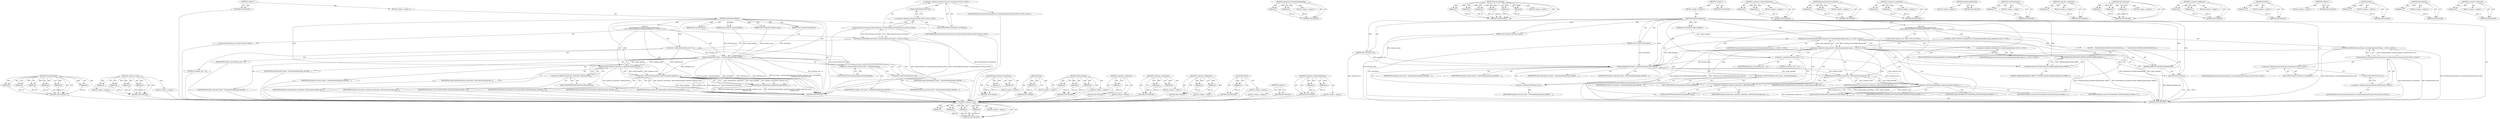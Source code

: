 digraph "&lt;operator&gt;.addressOf" {
vulnerable_90 [label=<(METHOD,DatabaseOpened)>];
vulnerable_91 [label=<(PARAM,p1)>];
vulnerable_92 [label=<(PARAM,p2)>];
vulnerable_93 [label=<(PARAM,p3)>];
vulnerable_94 [label=<(PARAM,p4)>];
vulnerable_95 [label=<(PARAM,p5)>];
vulnerable_96 [label=<(PARAM,p6)>];
vulnerable_97 [label=<(BLOCK,&lt;empty&gt;,&lt;empty&gt;)>];
vulnerable_98 [label=<(METHOD_RETURN,ANY)>];
vulnerable_118 [label=<(METHOD,&lt;operator&gt;.new)>];
vulnerable_119 [label=<(PARAM,p1)>];
vulnerable_120 [label=<(PARAM,p2)>];
vulnerable_121 [label=<(PARAM,p3)>];
vulnerable_122 [label=<(PARAM,p4)>];
vulnerable_123 [label=<(BLOCK,&lt;empty&gt;,&lt;empty&gt;)>];
vulnerable_124 [label=<(METHOD_RETURN,ANY)>];
vulnerable_6 [label=<(METHOD,&lt;global&gt;)<SUB>1</SUB>>];
vulnerable_7 [label=<(BLOCK,&lt;empty&gt;,&lt;empty&gt;)<SUB>1</SUB>>];
vulnerable_8 [label=<(METHOD,OnDatabaseOpened)<SUB>1</SUB>>];
vulnerable_9 [label=<(PARAM,const string16&amp; origin_identifier)<SUB>1</SUB>>];
vulnerable_10 [label=<(PARAM,const string16&amp; database_name)<SUB>2</SUB>>];
vulnerable_11 [label=<(PARAM,const string16&amp; description)<SUB>3</SUB>>];
vulnerable_12 [label=<(PARAM,int64 estimated_size)<SUB>4</SUB>>];
vulnerable_13 [label="<(BLOCK,{
   DCHECK(BrowserThread::CurrentlyOn(BrowserT...,{
   DCHECK(BrowserThread::CurrentlyOn(BrowserT...)<SUB>4</SUB>>"];
vulnerable_14 [label="<(DCHECK,DCHECK(BrowserThread::CurrentlyOn(BrowserThread...)<SUB>5</SUB>>"];
vulnerable_15 [label="<(BrowserThread.CurrentlyOn,BrowserThread::CurrentlyOn(BrowserThread::FILE))<SUB>5</SUB>>"];
vulnerable_16 [label="<(&lt;operator&gt;.fieldAccess,BrowserThread::CurrentlyOn)<SUB>5</SUB>>"];
vulnerable_17 [label="<(IDENTIFIER,BrowserThread,BrowserThread::CurrentlyOn(BrowserThread::FILE))<SUB>5</SUB>>"];
vulnerable_18 [label=<(FIELD_IDENTIFIER,CurrentlyOn,CurrentlyOn)<SUB>5</SUB>>];
vulnerable_19 [label="<(&lt;operator&gt;.fieldAccess,BrowserThread::FILE)<SUB>5</SUB>>"];
vulnerable_20 [label="<(IDENTIFIER,BrowserThread,BrowserThread::CurrentlyOn(BrowserThread::FILE))<SUB>5</SUB>>"];
vulnerable_21 [label=<(FIELD_IDENTIFIER,FILE,FILE)<SUB>5</SUB>>];
vulnerable_22 [label="<(LOCAL,int64 database_size: int64)<SUB>6</SUB>>"];
vulnerable_23 [label=<(&lt;operator&gt;.assignment,database_size = 0)<SUB>6</SUB>>];
vulnerable_24 [label=<(IDENTIFIER,database_size,database_size = 0)<SUB>6</SUB>>];
vulnerable_25 [label=<(LITERAL,0,database_size = 0)<SUB>6</SUB>>];
vulnerable_26 [label=<(DatabaseOpened,db_tracker_-&gt;DatabaseOpened(origin_identifier, ...)<SUB>7</SUB>>];
vulnerable_27 [label=<(&lt;operator&gt;.indirectFieldAccess,db_tracker_-&gt;DatabaseOpened)<SUB>7</SUB>>];
vulnerable_28 [label=<(IDENTIFIER,db_tracker_,db_tracker_-&gt;DatabaseOpened(origin_identifier, ...)<SUB>7</SUB>>];
vulnerable_29 [label=<(FIELD_IDENTIFIER,DatabaseOpened,DatabaseOpened)<SUB>7</SUB>>];
vulnerable_30 [label=<(IDENTIFIER,origin_identifier,db_tracker_-&gt;DatabaseOpened(origin_identifier, ...)<SUB>7</SUB>>];
vulnerable_31 [label=<(IDENTIFIER,database_name,db_tracker_-&gt;DatabaseOpened(origin_identifier, ...)<SUB>7</SUB>>];
vulnerable_32 [label=<(IDENTIFIER,description,db_tracker_-&gt;DatabaseOpened(origin_identifier, ...)<SUB>7</SUB>>];
vulnerable_33 [label=<(IDENTIFIER,estimated_size,db_tracker_-&gt;DatabaseOpened(origin_identifier, ...)<SUB>8</SUB>>];
vulnerable_34 [label=<(&lt;operator&gt;.addressOf,&amp;database_size)<SUB>8</SUB>>];
vulnerable_35 [label=<(IDENTIFIER,database_size,db_tracker_-&gt;DatabaseOpened(origin_identifier, ...)<SUB>8</SUB>>];
vulnerable_36 [label=<(AddConnection,database_connections_.AddConnection(origin_iden...)<SUB>9</SUB>>];
vulnerable_37 [label=<(&lt;operator&gt;.fieldAccess,database_connections_.AddConnection)<SUB>9</SUB>>];
vulnerable_38 [label=<(IDENTIFIER,database_connections_,database_connections_.AddConnection(origin_iden...)<SUB>9</SUB>>];
vulnerable_39 [label=<(FIELD_IDENTIFIER,AddConnection,AddConnection)<SUB>9</SUB>>];
vulnerable_40 [label=<(IDENTIFIER,origin_identifier,database_connections_.AddConnection(origin_iden...)<SUB>9</SUB>>];
vulnerable_41 [label=<(IDENTIFIER,database_name,database_connections_.AddConnection(origin_iden...)<SUB>9</SUB>>];
vulnerable_42 [label=<(Send,Send(new DatabaseMsg_UpdateSize(origin_identifi...)<SUB>10</SUB>>];
vulnerable_43 [label=<(&lt;operator&gt;.new,new DatabaseMsg_UpdateSize(origin_identifier, d...)<SUB>10</SUB>>];
vulnerable_44 [label=<(IDENTIFIER,DatabaseMsg_UpdateSize,new DatabaseMsg_UpdateSize(origin_identifier, d...)<SUB>10</SUB>>];
vulnerable_45 [label=<(IDENTIFIER,origin_identifier,new DatabaseMsg_UpdateSize(origin_identifier, d...)<SUB>10</SUB>>];
vulnerable_46 [label=<(IDENTIFIER,database_name,new DatabaseMsg_UpdateSize(origin_identifier, d...)<SUB>10</SUB>>];
vulnerable_47 [label=<(IDENTIFIER,database_size,new DatabaseMsg_UpdateSize(origin_identifier, d...)<SUB>11</SUB>>];
vulnerable_48 [label=<(METHOD_RETURN,void)<SUB>1</SUB>>];
vulnerable_50 [label=<(METHOD_RETURN,ANY)<SUB>1</SUB>>];
vulnerable_75 [label=<(METHOD,BrowserThread.CurrentlyOn)>];
vulnerable_76 [label=<(PARAM,p1)>];
vulnerable_77 [label=<(PARAM,p2)>];
vulnerable_78 [label=<(BLOCK,&lt;empty&gt;,&lt;empty&gt;)>];
vulnerable_79 [label=<(METHOD_RETURN,ANY)>];
vulnerable_114 [label=<(METHOD,Send)>];
vulnerable_115 [label=<(PARAM,p1)>];
vulnerable_116 [label=<(BLOCK,&lt;empty&gt;,&lt;empty&gt;)>];
vulnerable_117 [label=<(METHOD_RETURN,ANY)>];
vulnerable_108 [label=<(METHOD,AddConnection)>];
vulnerable_109 [label=<(PARAM,p1)>];
vulnerable_110 [label=<(PARAM,p2)>];
vulnerable_111 [label=<(PARAM,p3)>];
vulnerable_112 [label=<(BLOCK,&lt;empty&gt;,&lt;empty&gt;)>];
vulnerable_113 [label=<(METHOD_RETURN,ANY)>];
vulnerable_104 [label=<(METHOD,&lt;operator&gt;.addressOf)>];
vulnerable_105 [label=<(PARAM,p1)>];
vulnerable_106 [label=<(BLOCK,&lt;empty&gt;,&lt;empty&gt;)>];
vulnerable_107 [label=<(METHOD_RETURN,ANY)>];
vulnerable_85 [label=<(METHOD,&lt;operator&gt;.assignment)>];
vulnerable_86 [label=<(PARAM,p1)>];
vulnerable_87 [label=<(PARAM,p2)>];
vulnerable_88 [label=<(BLOCK,&lt;empty&gt;,&lt;empty&gt;)>];
vulnerable_89 [label=<(METHOD_RETURN,ANY)>];
vulnerable_80 [label=<(METHOD,&lt;operator&gt;.fieldAccess)>];
vulnerable_81 [label=<(PARAM,p1)>];
vulnerable_82 [label=<(PARAM,p2)>];
vulnerable_83 [label=<(BLOCK,&lt;empty&gt;,&lt;empty&gt;)>];
vulnerable_84 [label=<(METHOD_RETURN,ANY)>];
vulnerable_71 [label=<(METHOD,DCHECK)>];
vulnerable_72 [label=<(PARAM,p1)>];
vulnerable_73 [label=<(BLOCK,&lt;empty&gt;,&lt;empty&gt;)>];
vulnerable_74 [label=<(METHOD_RETURN,ANY)>];
vulnerable_65 [label=<(METHOD,&lt;global&gt;)<SUB>1</SUB>>];
vulnerable_66 [label=<(BLOCK,&lt;empty&gt;,&lt;empty&gt;)>];
vulnerable_67 [label=<(METHOD_RETURN,ANY)>];
vulnerable_99 [label=<(METHOD,&lt;operator&gt;.indirectFieldAccess)>];
vulnerable_100 [label=<(PARAM,p1)>];
vulnerable_101 [label=<(PARAM,p2)>];
vulnerable_102 [label=<(BLOCK,&lt;empty&gt;,&lt;empty&gt;)>];
vulnerable_103 [label=<(METHOD_RETURN,ANY)>];
fixed_153 [label=<(METHOD,&lt;operator&gt;.new)>];
fixed_154 [label=<(PARAM,p1)>];
fixed_155 [label=<(PARAM,p2)>];
fixed_156 [label=<(PARAM,p3)>];
fixed_157 [label=<(PARAM,p4)>];
fixed_158 [label=<(BLOCK,&lt;empty&gt;,&lt;empty&gt;)>];
fixed_159 [label=<(METHOD_RETURN,ANY)>];
fixed_104 [label=<(METHOD,DatabaseUtil.IsValidOriginIdentifier)>];
fixed_105 [label=<(PARAM,p1)>];
fixed_106 [label=<(PARAM,p2)>];
fixed_107 [label=<(BLOCK,&lt;empty&gt;,&lt;empty&gt;)>];
fixed_108 [label=<(METHOD_RETURN,ANY)>];
fixed_125 [label=<(METHOD,DatabaseOpened)>];
fixed_126 [label=<(PARAM,p1)>];
fixed_127 [label=<(PARAM,p2)>];
fixed_128 [label=<(PARAM,p3)>];
fixed_129 [label=<(PARAM,p4)>];
fixed_130 [label=<(PARAM,p5)>];
fixed_131 [label=<(PARAM,p6)>];
fixed_132 [label=<(BLOCK,&lt;empty&gt;,&lt;empty&gt;)>];
fixed_133 [label=<(METHOD_RETURN,ANY)>];
fixed_6 [label=<(METHOD,&lt;global&gt;)<SUB>1</SUB>>];
fixed_7 [label=<(BLOCK,&lt;empty&gt;,&lt;empty&gt;)<SUB>1</SUB>>];
fixed_8 [label=<(METHOD,OnDatabaseOpened)<SUB>1</SUB>>];
fixed_9 [label=<(PARAM,const string16&amp; origin_identifier)<SUB>1</SUB>>];
fixed_10 [label=<(PARAM,const string16&amp; database_name)<SUB>2</SUB>>];
fixed_11 [label=<(PARAM,const string16&amp; description)<SUB>3</SUB>>];
fixed_12 [label=<(PARAM,int64 estimated_size)<SUB>4</SUB>>];
fixed_13 [label="<(BLOCK,{
   DCHECK(BrowserThread::CurrentlyOn(BrowserT...,{
   DCHECK(BrowserThread::CurrentlyOn(BrowserT...)<SUB>4</SUB>>"];
fixed_14 [label="<(DCHECK,DCHECK(BrowserThread::CurrentlyOn(BrowserThread...)<SUB>5</SUB>>"];
fixed_15 [label="<(BrowserThread.CurrentlyOn,BrowserThread::CurrentlyOn(BrowserThread::FILE))<SUB>5</SUB>>"];
fixed_16 [label="<(&lt;operator&gt;.fieldAccess,BrowserThread::CurrentlyOn)<SUB>5</SUB>>"];
fixed_17 [label="<(IDENTIFIER,BrowserThread,BrowserThread::CurrentlyOn(BrowserThread::FILE))<SUB>5</SUB>>"];
fixed_18 [label=<(FIELD_IDENTIFIER,CurrentlyOn,CurrentlyOn)<SUB>5</SUB>>];
fixed_19 [label="<(&lt;operator&gt;.fieldAccess,BrowserThread::FILE)<SUB>5</SUB>>"];
fixed_20 [label="<(IDENTIFIER,BrowserThread,BrowserThread::CurrentlyOn(BrowserThread::FILE))<SUB>5</SUB>>"];
fixed_21 [label=<(FIELD_IDENTIFIER,FILE,FILE)<SUB>5</SUB>>];
fixed_22 [label="<(CONTROL_STRUCTURE,IF,if (!DatabaseUtil::IsValidOriginIdentifier(origin_identifier)))<SUB>7</SUB>>"];
fixed_23 [label="<(&lt;operator&gt;.logicalNot,!DatabaseUtil::IsValidOriginIdentifier(origin_i...)<SUB>7</SUB>>"];
fixed_24 [label="<(DatabaseUtil.IsValidOriginIdentifier,DatabaseUtil::IsValidOriginIdentifier(origin_id...)<SUB>7</SUB>>"];
fixed_25 [label="<(&lt;operator&gt;.fieldAccess,DatabaseUtil::IsValidOriginIdentifier)<SUB>7</SUB>>"];
fixed_26 [label="<(IDENTIFIER,DatabaseUtil,DatabaseUtil::IsValidOriginIdentifier(origin_id...)<SUB>7</SUB>>"];
fixed_27 [label=<(FIELD_IDENTIFIER,IsValidOriginIdentifier,IsValidOriginIdentifier)<SUB>7</SUB>>];
fixed_28 [label="<(IDENTIFIER,origin_identifier,DatabaseUtil::IsValidOriginIdentifier(origin_id...)<SUB>7</SUB>>"];
fixed_29 [label=<(BLOCK,{
    RecordAction(UserMetricsAction(&quot;BadMessag...,{
    RecordAction(UserMetricsAction(&quot;BadMessag...)<SUB>7</SUB>>];
fixed_30 [label=<(RecordAction,RecordAction(UserMetricsAction(&quot;BadMessageTermi...)<SUB>8</SUB>>];
fixed_31 [label=<(UserMetricsAction,UserMetricsAction(&quot;BadMessageTerminate_DBMF&quot;))<SUB>8</SUB>>];
fixed_32 [label=<(LITERAL,&quot;BadMessageTerminate_DBMF&quot;,UserMetricsAction(&quot;BadMessageTerminate_DBMF&quot;))<SUB>8</SUB>>];
fixed_33 [label=<(BadMessageReceived,BadMessageReceived())<SUB>9</SUB>>];
fixed_34 [label=<(RETURN,return;,return;)<SUB>10</SUB>>];
fixed_35 [label="<(LOCAL,int64 database_size: int64)<SUB>13</SUB>>"];
fixed_36 [label=<(&lt;operator&gt;.assignment,database_size = 0)<SUB>13</SUB>>];
fixed_37 [label=<(IDENTIFIER,database_size,database_size = 0)<SUB>13</SUB>>];
fixed_38 [label=<(LITERAL,0,database_size = 0)<SUB>13</SUB>>];
fixed_39 [label=<(DatabaseOpened,db_tracker_-&gt;DatabaseOpened(origin_identifier, ...)<SUB>14</SUB>>];
fixed_40 [label=<(&lt;operator&gt;.indirectFieldAccess,db_tracker_-&gt;DatabaseOpened)<SUB>14</SUB>>];
fixed_41 [label=<(IDENTIFIER,db_tracker_,db_tracker_-&gt;DatabaseOpened(origin_identifier, ...)<SUB>14</SUB>>];
fixed_42 [label=<(FIELD_IDENTIFIER,DatabaseOpened,DatabaseOpened)<SUB>14</SUB>>];
fixed_43 [label=<(IDENTIFIER,origin_identifier,db_tracker_-&gt;DatabaseOpened(origin_identifier, ...)<SUB>14</SUB>>];
fixed_44 [label=<(IDENTIFIER,database_name,db_tracker_-&gt;DatabaseOpened(origin_identifier, ...)<SUB>14</SUB>>];
fixed_45 [label=<(IDENTIFIER,description,db_tracker_-&gt;DatabaseOpened(origin_identifier, ...)<SUB>14</SUB>>];
fixed_46 [label=<(IDENTIFIER,estimated_size,db_tracker_-&gt;DatabaseOpened(origin_identifier, ...)<SUB>15</SUB>>];
fixed_47 [label=<(&lt;operator&gt;.addressOf,&amp;database_size)<SUB>15</SUB>>];
fixed_48 [label=<(IDENTIFIER,database_size,db_tracker_-&gt;DatabaseOpened(origin_identifier, ...)<SUB>15</SUB>>];
fixed_49 [label=<(AddConnection,database_connections_.AddConnection(origin_iden...)<SUB>16</SUB>>];
fixed_50 [label=<(&lt;operator&gt;.fieldAccess,database_connections_.AddConnection)<SUB>16</SUB>>];
fixed_51 [label=<(IDENTIFIER,database_connections_,database_connections_.AddConnection(origin_iden...)<SUB>16</SUB>>];
fixed_52 [label=<(FIELD_IDENTIFIER,AddConnection,AddConnection)<SUB>16</SUB>>];
fixed_53 [label=<(IDENTIFIER,origin_identifier,database_connections_.AddConnection(origin_iden...)<SUB>16</SUB>>];
fixed_54 [label=<(IDENTIFIER,database_name,database_connections_.AddConnection(origin_iden...)<SUB>16</SUB>>];
fixed_55 [label=<(Send,Send(new DatabaseMsg_UpdateSize(origin_identifi...)<SUB>17</SUB>>];
fixed_56 [label=<(&lt;operator&gt;.new,new DatabaseMsg_UpdateSize(origin_identifier, d...)<SUB>17</SUB>>];
fixed_57 [label=<(IDENTIFIER,DatabaseMsg_UpdateSize,new DatabaseMsg_UpdateSize(origin_identifier, d...)<SUB>17</SUB>>];
fixed_58 [label=<(IDENTIFIER,origin_identifier,new DatabaseMsg_UpdateSize(origin_identifier, d...)<SUB>17</SUB>>];
fixed_59 [label=<(IDENTIFIER,database_name,new DatabaseMsg_UpdateSize(origin_identifier, d...)<SUB>17</SUB>>];
fixed_60 [label=<(IDENTIFIER,database_size,new DatabaseMsg_UpdateSize(origin_identifier, d...)<SUB>18</SUB>>];
fixed_61 [label=<(METHOD_RETURN,void)<SUB>1</SUB>>];
fixed_63 [label=<(METHOD_RETURN,ANY)<SUB>1</SUB>>];
fixed_134 [label=<(METHOD,&lt;operator&gt;.indirectFieldAccess)>];
fixed_135 [label=<(PARAM,p1)>];
fixed_136 [label=<(PARAM,p2)>];
fixed_137 [label=<(BLOCK,&lt;empty&gt;,&lt;empty&gt;)>];
fixed_138 [label=<(METHOD_RETURN,ANY)>];
fixed_90 [label=<(METHOD,BrowserThread.CurrentlyOn)>];
fixed_91 [label=<(PARAM,p1)>];
fixed_92 [label=<(PARAM,p2)>];
fixed_93 [label=<(BLOCK,&lt;empty&gt;,&lt;empty&gt;)>];
fixed_94 [label=<(METHOD_RETURN,ANY)>];
fixed_120 [label=<(METHOD,&lt;operator&gt;.assignment)>];
fixed_121 [label=<(PARAM,p1)>];
fixed_122 [label=<(PARAM,p2)>];
fixed_123 [label=<(BLOCK,&lt;empty&gt;,&lt;empty&gt;)>];
fixed_124 [label=<(METHOD_RETURN,ANY)>];
fixed_117 [label=<(METHOD,BadMessageReceived)>];
fixed_118 [label=<(BLOCK,&lt;empty&gt;,&lt;empty&gt;)>];
fixed_119 [label=<(METHOD_RETURN,ANY)>];
fixed_113 [label=<(METHOD,UserMetricsAction)>];
fixed_114 [label=<(PARAM,p1)>];
fixed_115 [label=<(BLOCK,&lt;empty&gt;,&lt;empty&gt;)>];
fixed_116 [label=<(METHOD_RETURN,ANY)>];
fixed_100 [label=<(METHOD,&lt;operator&gt;.logicalNot)>];
fixed_101 [label=<(PARAM,p1)>];
fixed_102 [label=<(BLOCK,&lt;empty&gt;,&lt;empty&gt;)>];
fixed_103 [label=<(METHOD_RETURN,ANY)>];
fixed_143 [label=<(METHOD,AddConnection)>];
fixed_144 [label=<(PARAM,p1)>];
fixed_145 [label=<(PARAM,p2)>];
fixed_146 [label=<(PARAM,p3)>];
fixed_147 [label=<(BLOCK,&lt;empty&gt;,&lt;empty&gt;)>];
fixed_148 [label=<(METHOD_RETURN,ANY)>];
fixed_95 [label=<(METHOD,&lt;operator&gt;.fieldAccess)>];
fixed_96 [label=<(PARAM,p1)>];
fixed_97 [label=<(PARAM,p2)>];
fixed_98 [label=<(BLOCK,&lt;empty&gt;,&lt;empty&gt;)>];
fixed_99 [label=<(METHOD_RETURN,ANY)>];
fixed_86 [label=<(METHOD,DCHECK)>];
fixed_87 [label=<(PARAM,p1)>];
fixed_88 [label=<(BLOCK,&lt;empty&gt;,&lt;empty&gt;)>];
fixed_89 [label=<(METHOD_RETURN,ANY)>];
fixed_80 [label=<(METHOD,&lt;global&gt;)<SUB>1</SUB>>];
fixed_81 [label=<(BLOCK,&lt;empty&gt;,&lt;empty&gt;)>];
fixed_82 [label=<(METHOD_RETURN,ANY)>];
fixed_149 [label=<(METHOD,Send)>];
fixed_150 [label=<(PARAM,p1)>];
fixed_151 [label=<(BLOCK,&lt;empty&gt;,&lt;empty&gt;)>];
fixed_152 [label=<(METHOD_RETURN,ANY)>];
fixed_109 [label=<(METHOD,RecordAction)>];
fixed_110 [label=<(PARAM,p1)>];
fixed_111 [label=<(BLOCK,&lt;empty&gt;,&lt;empty&gt;)>];
fixed_112 [label=<(METHOD_RETURN,ANY)>];
fixed_139 [label=<(METHOD,&lt;operator&gt;.addressOf)>];
fixed_140 [label=<(PARAM,p1)>];
fixed_141 [label=<(BLOCK,&lt;empty&gt;,&lt;empty&gt;)>];
fixed_142 [label=<(METHOD_RETURN,ANY)>];
vulnerable_90 -> vulnerable_91  [key=0, label="AST: "];
vulnerable_90 -> vulnerable_91  [key=1, label="DDG: "];
vulnerable_90 -> vulnerable_97  [key=0, label="AST: "];
vulnerable_90 -> vulnerable_92  [key=0, label="AST: "];
vulnerable_90 -> vulnerable_92  [key=1, label="DDG: "];
vulnerable_90 -> vulnerable_98  [key=0, label="AST: "];
vulnerable_90 -> vulnerable_98  [key=1, label="CFG: "];
vulnerable_90 -> vulnerable_93  [key=0, label="AST: "];
vulnerable_90 -> vulnerable_93  [key=1, label="DDG: "];
vulnerable_90 -> vulnerable_94  [key=0, label="AST: "];
vulnerable_90 -> vulnerable_94  [key=1, label="DDG: "];
vulnerable_90 -> vulnerable_95  [key=0, label="AST: "];
vulnerable_90 -> vulnerable_95  [key=1, label="DDG: "];
vulnerable_90 -> vulnerable_96  [key=0, label="AST: "];
vulnerable_90 -> vulnerable_96  [key=1, label="DDG: "];
vulnerable_91 -> vulnerable_98  [key=0, label="DDG: p1"];
vulnerable_92 -> vulnerable_98  [key=0, label="DDG: p2"];
vulnerable_93 -> vulnerable_98  [key=0, label="DDG: p3"];
vulnerable_94 -> vulnerable_98  [key=0, label="DDG: p4"];
vulnerable_95 -> vulnerable_98  [key=0, label="DDG: p5"];
vulnerable_96 -> vulnerable_98  [key=0, label="DDG: p6"];
vulnerable_97 -> fixed_153  [key=0];
vulnerable_98 -> fixed_153  [key=0];
vulnerable_118 -> vulnerable_119  [key=0, label="AST: "];
vulnerable_118 -> vulnerable_119  [key=1, label="DDG: "];
vulnerable_118 -> vulnerable_123  [key=0, label="AST: "];
vulnerable_118 -> vulnerable_120  [key=0, label="AST: "];
vulnerable_118 -> vulnerable_120  [key=1, label="DDG: "];
vulnerable_118 -> vulnerable_124  [key=0, label="AST: "];
vulnerable_118 -> vulnerable_124  [key=1, label="CFG: "];
vulnerable_118 -> vulnerable_121  [key=0, label="AST: "];
vulnerable_118 -> vulnerable_121  [key=1, label="DDG: "];
vulnerable_118 -> vulnerable_122  [key=0, label="AST: "];
vulnerable_118 -> vulnerable_122  [key=1, label="DDG: "];
vulnerable_119 -> vulnerable_124  [key=0, label="DDG: p1"];
vulnerable_120 -> vulnerable_124  [key=0, label="DDG: p2"];
vulnerable_121 -> vulnerable_124  [key=0, label="DDG: p3"];
vulnerable_122 -> vulnerable_124  [key=0, label="DDG: p4"];
vulnerable_123 -> fixed_153  [key=0];
vulnerable_124 -> fixed_153  [key=0];
vulnerable_6 -> vulnerable_7  [key=0, label="AST: "];
vulnerable_6 -> vulnerable_50  [key=0, label="AST: "];
vulnerable_6 -> vulnerable_50  [key=1, label="CFG: "];
vulnerable_7 -> vulnerable_8  [key=0, label="AST: "];
vulnerable_8 -> vulnerable_9  [key=0, label="AST: "];
vulnerable_8 -> vulnerable_9  [key=1, label="DDG: "];
vulnerable_8 -> vulnerable_10  [key=0, label="AST: "];
vulnerable_8 -> vulnerable_10  [key=1, label="DDG: "];
vulnerable_8 -> vulnerable_11  [key=0, label="AST: "];
vulnerable_8 -> vulnerable_11  [key=1, label="DDG: "];
vulnerable_8 -> vulnerable_12  [key=0, label="AST: "];
vulnerable_8 -> vulnerable_12  [key=1, label="DDG: "];
vulnerable_8 -> vulnerable_13  [key=0, label="AST: "];
vulnerable_8 -> vulnerable_48  [key=0, label="AST: "];
vulnerable_8 -> vulnerable_18  [key=0, label="CFG: "];
vulnerable_8 -> vulnerable_23  [key=0, label="DDG: "];
vulnerable_8 -> vulnerable_26  [key=0, label="DDG: "];
vulnerable_8 -> vulnerable_36  [key=0, label="DDG: "];
vulnerable_8 -> vulnerable_43  [key=0, label="DDG: "];
vulnerable_9 -> vulnerable_26  [key=0, label="DDG: origin_identifier"];
vulnerable_10 -> vulnerable_26  [key=0, label="DDG: database_name"];
vulnerable_11 -> vulnerable_26  [key=0, label="DDG: description"];
vulnerable_12 -> vulnerable_26  [key=0, label="DDG: estimated_size"];
vulnerable_13 -> vulnerable_14  [key=0, label="AST: "];
vulnerable_13 -> vulnerable_22  [key=0, label="AST: "];
vulnerable_13 -> vulnerable_23  [key=0, label="AST: "];
vulnerable_13 -> vulnerable_26  [key=0, label="AST: "];
vulnerable_13 -> vulnerable_36  [key=0, label="AST: "];
vulnerable_13 -> vulnerable_42  [key=0, label="AST: "];
vulnerable_14 -> vulnerable_15  [key=0, label="AST: "];
vulnerable_14 -> vulnerable_23  [key=0, label="CFG: "];
vulnerable_14 -> vulnerable_48  [key=0, label="DDG: BrowserThread::CurrentlyOn(BrowserThread::FILE)"];
vulnerable_14 -> vulnerable_48  [key=1, label="DDG: DCHECK(BrowserThread::CurrentlyOn(BrowserThread::FILE))"];
vulnerable_15 -> vulnerable_16  [key=0, label="AST: "];
vulnerable_15 -> vulnerable_19  [key=0, label="AST: "];
vulnerable_15 -> vulnerable_14  [key=0, label="CFG: "];
vulnerable_15 -> vulnerable_14  [key=1, label="DDG: BrowserThread::CurrentlyOn"];
vulnerable_15 -> vulnerable_14  [key=2, label="DDG: BrowserThread::FILE"];
vulnerable_15 -> vulnerable_48  [key=0, label="DDG: BrowserThread::CurrentlyOn"];
vulnerable_15 -> vulnerable_48  [key=1, label="DDG: BrowserThread::FILE"];
vulnerable_16 -> vulnerable_17  [key=0, label="AST: "];
vulnerable_16 -> vulnerable_18  [key=0, label="AST: "];
vulnerable_16 -> vulnerable_21  [key=0, label="CFG: "];
vulnerable_17 -> fixed_153  [key=0];
vulnerable_18 -> vulnerable_16  [key=0, label="CFG: "];
vulnerable_19 -> vulnerable_20  [key=0, label="AST: "];
vulnerable_19 -> vulnerable_21  [key=0, label="AST: "];
vulnerable_19 -> vulnerable_15  [key=0, label="CFG: "];
vulnerable_20 -> fixed_153  [key=0];
vulnerable_21 -> vulnerable_19  [key=0, label="CFG: "];
vulnerable_22 -> fixed_153  [key=0];
vulnerable_23 -> vulnerable_24  [key=0, label="AST: "];
vulnerable_23 -> vulnerable_25  [key=0, label="AST: "];
vulnerable_23 -> vulnerable_29  [key=0, label="CFG: "];
vulnerable_23 -> vulnerable_48  [key=0, label="DDG: database_size = 0"];
vulnerable_23 -> vulnerable_26  [key=0, label="DDG: database_size"];
vulnerable_23 -> vulnerable_43  [key=0, label="DDG: database_size"];
vulnerable_24 -> fixed_153  [key=0];
vulnerable_25 -> fixed_153  [key=0];
vulnerable_26 -> vulnerable_27  [key=0, label="AST: "];
vulnerable_26 -> vulnerable_30  [key=0, label="AST: "];
vulnerable_26 -> vulnerable_31  [key=0, label="AST: "];
vulnerable_26 -> vulnerable_32  [key=0, label="AST: "];
vulnerable_26 -> vulnerable_33  [key=0, label="AST: "];
vulnerable_26 -> vulnerable_34  [key=0, label="AST: "];
vulnerable_26 -> vulnerable_39  [key=0, label="CFG: "];
vulnerable_26 -> vulnerable_48  [key=0, label="DDG: db_tracker_-&gt;DatabaseOpened"];
vulnerable_26 -> vulnerable_48  [key=1, label="DDG: description"];
vulnerable_26 -> vulnerable_48  [key=2, label="DDG: estimated_size"];
vulnerable_26 -> vulnerable_48  [key=3, label="DDG: &amp;database_size"];
vulnerable_26 -> vulnerable_48  [key=4, label="DDG: db_tracker_-&gt;DatabaseOpened(origin_identifier, database_name, description,
                               estimated_size, &amp;database_size)"];
vulnerable_26 -> vulnerable_36  [key=0, label="DDG: origin_identifier"];
vulnerable_26 -> vulnerable_36  [key=1, label="DDG: database_name"];
vulnerable_26 -> vulnerable_43  [key=0, label="DDG: &amp;database_size"];
vulnerable_27 -> vulnerable_28  [key=0, label="AST: "];
vulnerable_27 -> vulnerable_29  [key=0, label="AST: "];
vulnerable_27 -> vulnerable_34  [key=0, label="CFG: "];
vulnerable_28 -> fixed_153  [key=0];
vulnerable_29 -> vulnerable_27  [key=0, label="CFG: "];
vulnerable_30 -> fixed_153  [key=0];
vulnerable_31 -> fixed_153  [key=0];
vulnerable_32 -> fixed_153  [key=0];
vulnerable_33 -> fixed_153  [key=0];
vulnerable_34 -> vulnerable_35  [key=0, label="AST: "];
vulnerable_34 -> vulnerable_26  [key=0, label="CFG: "];
vulnerable_35 -> fixed_153  [key=0];
vulnerable_36 -> vulnerable_37  [key=0, label="AST: "];
vulnerable_36 -> vulnerable_40  [key=0, label="AST: "];
vulnerable_36 -> vulnerable_41  [key=0, label="AST: "];
vulnerable_36 -> vulnerable_43  [key=0, label="CFG: "];
vulnerable_36 -> vulnerable_43  [key=1, label="DDG: origin_identifier"];
vulnerable_36 -> vulnerable_43  [key=2, label="DDG: database_name"];
vulnerable_36 -> vulnerable_48  [key=0, label="DDG: database_connections_.AddConnection"];
vulnerable_36 -> vulnerable_48  [key=1, label="DDG: database_connections_.AddConnection(origin_identifier, database_name)"];
vulnerable_37 -> vulnerable_38  [key=0, label="AST: "];
vulnerable_37 -> vulnerable_39  [key=0, label="AST: "];
vulnerable_37 -> vulnerable_36  [key=0, label="CFG: "];
vulnerable_38 -> fixed_153  [key=0];
vulnerable_39 -> vulnerable_37  [key=0, label="CFG: "];
vulnerable_40 -> fixed_153  [key=0];
vulnerable_41 -> fixed_153  [key=0];
vulnerable_42 -> vulnerable_43  [key=0, label="AST: "];
vulnerable_42 -> vulnerable_48  [key=0, label="CFG: "];
vulnerable_42 -> vulnerable_48  [key=1, label="DDG: new DatabaseMsg_UpdateSize(origin_identifier, database_name,
                                  database_size)"];
vulnerable_42 -> vulnerable_48  [key=2, label="DDG: Send(new DatabaseMsg_UpdateSize(origin_identifier, database_name,
                                  database_size))"];
vulnerable_43 -> vulnerable_44  [key=0, label="AST: "];
vulnerable_43 -> vulnerable_45  [key=0, label="AST: "];
vulnerable_43 -> vulnerable_46  [key=0, label="AST: "];
vulnerable_43 -> vulnerable_47  [key=0, label="AST: "];
vulnerable_43 -> vulnerable_42  [key=0, label="CFG: "];
vulnerable_43 -> vulnerable_42  [key=1, label="DDG: DatabaseMsg_UpdateSize"];
vulnerable_43 -> vulnerable_42  [key=2, label="DDG: origin_identifier"];
vulnerable_43 -> vulnerable_42  [key=3, label="DDG: database_name"];
vulnerable_43 -> vulnerable_42  [key=4, label="DDG: database_size"];
vulnerable_43 -> vulnerable_48  [key=0, label="DDG: origin_identifier"];
vulnerable_43 -> vulnerable_48  [key=1, label="DDG: database_name"];
vulnerable_43 -> vulnerable_48  [key=2, label="DDG: database_size"];
vulnerable_43 -> vulnerable_48  [key=3, label="DDG: DatabaseMsg_UpdateSize"];
vulnerable_44 -> fixed_153  [key=0];
vulnerable_45 -> fixed_153  [key=0];
vulnerable_46 -> fixed_153  [key=0];
vulnerable_47 -> fixed_153  [key=0];
vulnerable_48 -> fixed_153  [key=0];
vulnerable_50 -> fixed_153  [key=0];
vulnerable_75 -> vulnerable_76  [key=0, label="AST: "];
vulnerable_75 -> vulnerable_76  [key=1, label="DDG: "];
vulnerable_75 -> vulnerable_78  [key=0, label="AST: "];
vulnerable_75 -> vulnerable_77  [key=0, label="AST: "];
vulnerable_75 -> vulnerable_77  [key=1, label="DDG: "];
vulnerable_75 -> vulnerable_79  [key=0, label="AST: "];
vulnerable_75 -> vulnerable_79  [key=1, label="CFG: "];
vulnerable_76 -> vulnerable_79  [key=0, label="DDG: p1"];
vulnerable_77 -> vulnerable_79  [key=0, label="DDG: p2"];
vulnerable_78 -> fixed_153  [key=0];
vulnerable_79 -> fixed_153  [key=0];
vulnerable_114 -> vulnerable_115  [key=0, label="AST: "];
vulnerable_114 -> vulnerable_115  [key=1, label="DDG: "];
vulnerable_114 -> vulnerable_116  [key=0, label="AST: "];
vulnerable_114 -> vulnerable_117  [key=0, label="AST: "];
vulnerable_114 -> vulnerable_117  [key=1, label="CFG: "];
vulnerable_115 -> vulnerable_117  [key=0, label="DDG: p1"];
vulnerable_116 -> fixed_153  [key=0];
vulnerable_117 -> fixed_153  [key=0];
vulnerable_108 -> vulnerable_109  [key=0, label="AST: "];
vulnerable_108 -> vulnerable_109  [key=1, label="DDG: "];
vulnerable_108 -> vulnerable_112  [key=0, label="AST: "];
vulnerable_108 -> vulnerable_110  [key=0, label="AST: "];
vulnerable_108 -> vulnerable_110  [key=1, label="DDG: "];
vulnerable_108 -> vulnerable_113  [key=0, label="AST: "];
vulnerable_108 -> vulnerable_113  [key=1, label="CFG: "];
vulnerable_108 -> vulnerable_111  [key=0, label="AST: "];
vulnerable_108 -> vulnerable_111  [key=1, label="DDG: "];
vulnerable_109 -> vulnerable_113  [key=0, label="DDG: p1"];
vulnerable_110 -> vulnerable_113  [key=0, label="DDG: p2"];
vulnerable_111 -> vulnerable_113  [key=0, label="DDG: p3"];
vulnerable_112 -> fixed_153  [key=0];
vulnerable_113 -> fixed_153  [key=0];
vulnerable_104 -> vulnerable_105  [key=0, label="AST: "];
vulnerable_104 -> vulnerable_105  [key=1, label="DDG: "];
vulnerable_104 -> vulnerable_106  [key=0, label="AST: "];
vulnerable_104 -> vulnerable_107  [key=0, label="AST: "];
vulnerable_104 -> vulnerable_107  [key=1, label="CFG: "];
vulnerable_105 -> vulnerable_107  [key=0, label="DDG: p1"];
vulnerable_106 -> fixed_153  [key=0];
vulnerable_107 -> fixed_153  [key=0];
vulnerable_85 -> vulnerable_86  [key=0, label="AST: "];
vulnerable_85 -> vulnerable_86  [key=1, label="DDG: "];
vulnerable_85 -> vulnerable_88  [key=0, label="AST: "];
vulnerable_85 -> vulnerable_87  [key=0, label="AST: "];
vulnerable_85 -> vulnerable_87  [key=1, label="DDG: "];
vulnerable_85 -> vulnerable_89  [key=0, label="AST: "];
vulnerable_85 -> vulnerable_89  [key=1, label="CFG: "];
vulnerable_86 -> vulnerable_89  [key=0, label="DDG: p1"];
vulnerable_87 -> vulnerable_89  [key=0, label="DDG: p2"];
vulnerable_88 -> fixed_153  [key=0];
vulnerable_89 -> fixed_153  [key=0];
vulnerable_80 -> vulnerable_81  [key=0, label="AST: "];
vulnerable_80 -> vulnerable_81  [key=1, label="DDG: "];
vulnerable_80 -> vulnerable_83  [key=0, label="AST: "];
vulnerable_80 -> vulnerable_82  [key=0, label="AST: "];
vulnerable_80 -> vulnerable_82  [key=1, label="DDG: "];
vulnerable_80 -> vulnerable_84  [key=0, label="AST: "];
vulnerable_80 -> vulnerable_84  [key=1, label="CFG: "];
vulnerable_81 -> vulnerable_84  [key=0, label="DDG: p1"];
vulnerable_82 -> vulnerable_84  [key=0, label="DDG: p2"];
vulnerable_83 -> fixed_153  [key=0];
vulnerable_84 -> fixed_153  [key=0];
vulnerable_71 -> vulnerable_72  [key=0, label="AST: "];
vulnerable_71 -> vulnerable_72  [key=1, label="DDG: "];
vulnerable_71 -> vulnerable_73  [key=0, label="AST: "];
vulnerable_71 -> vulnerable_74  [key=0, label="AST: "];
vulnerable_71 -> vulnerable_74  [key=1, label="CFG: "];
vulnerable_72 -> vulnerable_74  [key=0, label="DDG: p1"];
vulnerable_73 -> fixed_153  [key=0];
vulnerable_74 -> fixed_153  [key=0];
vulnerable_65 -> vulnerable_66  [key=0, label="AST: "];
vulnerable_65 -> vulnerable_67  [key=0, label="AST: "];
vulnerable_65 -> vulnerable_67  [key=1, label="CFG: "];
vulnerable_66 -> fixed_153  [key=0];
vulnerable_67 -> fixed_153  [key=0];
vulnerable_99 -> vulnerable_100  [key=0, label="AST: "];
vulnerable_99 -> vulnerable_100  [key=1, label="DDG: "];
vulnerable_99 -> vulnerable_102  [key=0, label="AST: "];
vulnerable_99 -> vulnerable_101  [key=0, label="AST: "];
vulnerable_99 -> vulnerable_101  [key=1, label="DDG: "];
vulnerable_99 -> vulnerable_103  [key=0, label="AST: "];
vulnerable_99 -> vulnerable_103  [key=1, label="CFG: "];
vulnerable_100 -> vulnerable_103  [key=0, label="DDG: p1"];
vulnerable_101 -> vulnerable_103  [key=0, label="DDG: p2"];
vulnerable_102 -> fixed_153  [key=0];
vulnerable_103 -> fixed_153  [key=0];
fixed_153 -> fixed_154  [key=0, label="AST: "];
fixed_153 -> fixed_154  [key=1, label="DDG: "];
fixed_153 -> fixed_158  [key=0, label="AST: "];
fixed_153 -> fixed_155  [key=0, label="AST: "];
fixed_153 -> fixed_155  [key=1, label="DDG: "];
fixed_153 -> fixed_159  [key=0, label="AST: "];
fixed_153 -> fixed_159  [key=1, label="CFG: "];
fixed_153 -> fixed_156  [key=0, label="AST: "];
fixed_153 -> fixed_156  [key=1, label="DDG: "];
fixed_153 -> fixed_157  [key=0, label="AST: "];
fixed_153 -> fixed_157  [key=1, label="DDG: "];
fixed_154 -> fixed_159  [key=0, label="DDG: p1"];
fixed_155 -> fixed_159  [key=0, label="DDG: p2"];
fixed_156 -> fixed_159  [key=0, label="DDG: p3"];
fixed_157 -> fixed_159  [key=0, label="DDG: p4"];
fixed_104 -> fixed_105  [key=0, label="AST: "];
fixed_104 -> fixed_105  [key=1, label="DDG: "];
fixed_104 -> fixed_107  [key=0, label="AST: "];
fixed_104 -> fixed_106  [key=0, label="AST: "];
fixed_104 -> fixed_106  [key=1, label="DDG: "];
fixed_104 -> fixed_108  [key=0, label="AST: "];
fixed_104 -> fixed_108  [key=1, label="CFG: "];
fixed_105 -> fixed_108  [key=0, label="DDG: p1"];
fixed_106 -> fixed_108  [key=0, label="DDG: p2"];
fixed_125 -> fixed_126  [key=0, label="AST: "];
fixed_125 -> fixed_126  [key=1, label="DDG: "];
fixed_125 -> fixed_132  [key=0, label="AST: "];
fixed_125 -> fixed_127  [key=0, label="AST: "];
fixed_125 -> fixed_127  [key=1, label="DDG: "];
fixed_125 -> fixed_133  [key=0, label="AST: "];
fixed_125 -> fixed_133  [key=1, label="CFG: "];
fixed_125 -> fixed_128  [key=0, label="AST: "];
fixed_125 -> fixed_128  [key=1, label="DDG: "];
fixed_125 -> fixed_129  [key=0, label="AST: "];
fixed_125 -> fixed_129  [key=1, label="DDG: "];
fixed_125 -> fixed_130  [key=0, label="AST: "];
fixed_125 -> fixed_130  [key=1, label="DDG: "];
fixed_125 -> fixed_131  [key=0, label="AST: "];
fixed_125 -> fixed_131  [key=1, label="DDG: "];
fixed_126 -> fixed_133  [key=0, label="DDG: p1"];
fixed_127 -> fixed_133  [key=0, label="DDG: p2"];
fixed_128 -> fixed_133  [key=0, label="DDG: p3"];
fixed_129 -> fixed_133  [key=0, label="DDG: p4"];
fixed_130 -> fixed_133  [key=0, label="DDG: p5"];
fixed_131 -> fixed_133  [key=0, label="DDG: p6"];
fixed_6 -> fixed_7  [key=0, label="AST: "];
fixed_6 -> fixed_63  [key=0, label="AST: "];
fixed_6 -> fixed_63  [key=1, label="CFG: "];
fixed_7 -> fixed_8  [key=0, label="AST: "];
fixed_8 -> fixed_9  [key=0, label="AST: "];
fixed_8 -> fixed_9  [key=1, label="DDG: "];
fixed_8 -> fixed_10  [key=0, label="AST: "];
fixed_8 -> fixed_10  [key=1, label="DDG: "];
fixed_8 -> fixed_11  [key=0, label="AST: "];
fixed_8 -> fixed_11  [key=1, label="DDG: "];
fixed_8 -> fixed_12  [key=0, label="AST: "];
fixed_8 -> fixed_12  [key=1, label="DDG: "];
fixed_8 -> fixed_13  [key=0, label="AST: "];
fixed_8 -> fixed_61  [key=0, label="AST: "];
fixed_8 -> fixed_18  [key=0, label="CFG: "];
fixed_8 -> fixed_36  [key=0, label="DDG: "];
fixed_8 -> fixed_39  [key=0, label="DDG: "];
fixed_8 -> fixed_49  [key=0, label="DDG: "];
fixed_8 -> fixed_33  [key=0, label="DDG: "];
fixed_8 -> fixed_34  [key=0, label="DDG: "];
fixed_8 -> fixed_56  [key=0, label="DDG: "];
fixed_8 -> fixed_24  [key=0, label="DDG: "];
fixed_8 -> fixed_31  [key=0, label="DDG: "];
fixed_9 -> fixed_24  [key=0, label="DDG: origin_identifier"];
fixed_10 -> fixed_61  [key=0, label="DDG: database_name"];
fixed_10 -> fixed_39  [key=0, label="DDG: database_name"];
fixed_11 -> fixed_61  [key=0, label="DDG: description"];
fixed_11 -> fixed_39  [key=0, label="DDG: description"];
fixed_12 -> fixed_61  [key=0, label="DDG: estimated_size"];
fixed_12 -> fixed_39  [key=0, label="DDG: estimated_size"];
fixed_13 -> fixed_14  [key=0, label="AST: "];
fixed_13 -> fixed_22  [key=0, label="AST: "];
fixed_13 -> fixed_35  [key=0, label="AST: "];
fixed_13 -> fixed_36  [key=0, label="AST: "];
fixed_13 -> fixed_39  [key=0, label="AST: "];
fixed_13 -> fixed_49  [key=0, label="AST: "];
fixed_13 -> fixed_55  [key=0, label="AST: "];
fixed_14 -> fixed_15  [key=0, label="AST: "];
fixed_14 -> fixed_27  [key=0, label="CFG: "];
fixed_14 -> fixed_61  [key=0, label="DDG: BrowserThread::CurrentlyOn(BrowserThread::FILE)"];
fixed_14 -> fixed_61  [key=1, label="DDG: DCHECK(BrowserThread::CurrentlyOn(BrowserThread::FILE))"];
fixed_15 -> fixed_16  [key=0, label="AST: "];
fixed_15 -> fixed_19  [key=0, label="AST: "];
fixed_15 -> fixed_14  [key=0, label="CFG: "];
fixed_15 -> fixed_14  [key=1, label="DDG: BrowserThread::CurrentlyOn"];
fixed_15 -> fixed_14  [key=2, label="DDG: BrowserThread::FILE"];
fixed_15 -> fixed_61  [key=0, label="DDG: BrowserThread::CurrentlyOn"];
fixed_15 -> fixed_61  [key=1, label="DDG: BrowserThread::FILE"];
fixed_16 -> fixed_17  [key=0, label="AST: "];
fixed_16 -> fixed_18  [key=0, label="AST: "];
fixed_16 -> fixed_21  [key=0, label="CFG: "];
fixed_18 -> fixed_16  [key=0, label="CFG: "];
fixed_19 -> fixed_20  [key=0, label="AST: "];
fixed_19 -> fixed_21  [key=0, label="AST: "];
fixed_19 -> fixed_15  [key=0, label="CFG: "];
fixed_21 -> fixed_19  [key=0, label="CFG: "];
fixed_22 -> fixed_23  [key=0, label="AST: "];
fixed_22 -> fixed_29  [key=0, label="AST: "];
fixed_23 -> fixed_24  [key=0, label="AST: "];
fixed_23 -> fixed_31  [key=0, label="CFG: "];
fixed_23 -> fixed_31  [key=1, label="CDG: "];
fixed_23 -> fixed_36  [key=0, label="CFG: "];
fixed_23 -> fixed_36  [key=1, label="CDG: "];
fixed_23 -> fixed_61  [key=0, label="DDG: DatabaseUtil::IsValidOriginIdentifier(origin_identifier)"];
fixed_23 -> fixed_61  [key=1, label="DDG: !DatabaseUtil::IsValidOriginIdentifier(origin_identifier)"];
fixed_23 -> fixed_47  [key=0, label="CDG: "];
fixed_23 -> fixed_30  [key=0, label="CDG: "];
fixed_23 -> fixed_34  [key=0, label="CDG: "];
fixed_23 -> fixed_49  [key=0, label="CDG: "];
fixed_23 -> fixed_33  [key=0, label="CDG: "];
fixed_23 -> fixed_42  [key=0, label="CDG: "];
fixed_23 -> fixed_52  [key=0, label="CDG: "];
fixed_23 -> fixed_56  [key=0, label="CDG: "];
fixed_23 -> fixed_40  [key=0, label="CDG: "];
fixed_23 -> fixed_50  [key=0, label="CDG: "];
fixed_23 -> fixed_55  [key=0, label="CDG: "];
fixed_23 -> fixed_39  [key=0, label="CDG: "];
fixed_24 -> fixed_25  [key=0, label="AST: "];
fixed_24 -> fixed_28  [key=0, label="AST: "];
fixed_24 -> fixed_23  [key=0, label="CFG: "];
fixed_24 -> fixed_23  [key=1, label="DDG: DatabaseUtil::IsValidOriginIdentifier"];
fixed_24 -> fixed_23  [key=2, label="DDG: origin_identifier"];
fixed_24 -> fixed_61  [key=0, label="DDG: DatabaseUtil::IsValidOriginIdentifier"];
fixed_24 -> fixed_61  [key=1, label="DDG: origin_identifier"];
fixed_24 -> fixed_39  [key=0, label="DDG: origin_identifier"];
fixed_25 -> fixed_26  [key=0, label="AST: "];
fixed_25 -> fixed_27  [key=0, label="AST: "];
fixed_25 -> fixed_24  [key=0, label="CFG: "];
fixed_27 -> fixed_25  [key=0, label="CFG: "];
fixed_29 -> fixed_30  [key=0, label="AST: "];
fixed_29 -> fixed_33  [key=0, label="AST: "];
fixed_29 -> fixed_34  [key=0, label="AST: "];
fixed_30 -> fixed_31  [key=0, label="AST: "];
fixed_30 -> fixed_33  [key=0, label="CFG: "];
fixed_30 -> fixed_61  [key=0, label="DDG: UserMetricsAction(&quot;BadMessageTerminate_DBMF&quot;)"];
fixed_30 -> fixed_61  [key=1, label="DDG: RecordAction(UserMetricsAction(&quot;BadMessageTerminate_DBMF&quot;))"];
fixed_31 -> fixed_32  [key=0, label="AST: "];
fixed_31 -> fixed_30  [key=0, label="CFG: "];
fixed_31 -> fixed_30  [key=1, label="DDG: &quot;BadMessageTerminate_DBMF&quot;"];
fixed_33 -> fixed_34  [key=0, label="CFG: "];
fixed_33 -> fixed_61  [key=0, label="DDG: BadMessageReceived()"];
fixed_34 -> fixed_61  [key=0, label="CFG: "];
fixed_34 -> fixed_61  [key=1, label="DDG: &lt;RET&gt;"];
fixed_36 -> fixed_37  [key=0, label="AST: "];
fixed_36 -> fixed_38  [key=0, label="AST: "];
fixed_36 -> fixed_42  [key=0, label="CFG: "];
fixed_36 -> fixed_39  [key=0, label="DDG: database_size"];
fixed_36 -> fixed_56  [key=0, label="DDG: database_size"];
fixed_39 -> fixed_40  [key=0, label="AST: "];
fixed_39 -> fixed_43  [key=0, label="AST: "];
fixed_39 -> fixed_44  [key=0, label="AST: "];
fixed_39 -> fixed_45  [key=0, label="AST: "];
fixed_39 -> fixed_46  [key=0, label="AST: "];
fixed_39 -> fixed_47  [key=0, label="AST: "];
fixed_39 -> fixed_52  [key=0, label="CFG: "];
fixed_39 -> fixed_49  [key=0, label="DDG: origin_identifier"];
fixed_39 -> fixed_49  [key=1, label="DDG: database_name"];
fixed_39 -> fixed_56  [key=0, label="DDG: &amp;database_size"];
fixed_40 -> fixed_41  [key=0, label="AST: "];
fixed_40 -> fixed_42  [key=0, label="AST: "];
fixed_40 -> fixed_47  [key=0, label="CFG: "];
fixed_42 -> fixed_40  [key=0, label="CFG: "];
fixed_47 -> fixed_48  [key=0, label="AST: "];
fixed_47 -> fixed_39  [key=0, label="CFG: "];
fixed_49 -> fixed_50  [key=0, label="AST: "];
fixed_49 -> fixed_53  [key=0, label="AST: "];
fixed_49 -> fixed_54  [key=0, label="AST: "];
fixed_49 -> fixed_56  [key=0, label="CFG: "];
fixed_49 -> fixed_56  [key=1, label="DDG: origin_identifier"];
fixed_49 -> fixed_56  [key=2, label="DDG: database_name"];
fixed_50 -> fixed_51  [key=0, label="AST: "];
fixed_50 -> fixed_52  [key=0, label="AST: "];
fixed_50 -> fixed_49  [key=0, label="CFG: "];
fixed_52 -> fixed_50  [key=0, label="CFG: "];
fixed_55 -> fixed_56  [key=0, label="AST: "];
fixed_55 -> fixed_61  [key=0, label="CFG: "];
fixed_56 -> fixed_57  [key=0, label="AST: "];
fixed_56 -> fixed_58  [key=0, label="AST: "];
fixed_56 -> fixed_59  [key=0, label="AST: "];
fixed_56 -> fixed_60  [key=0, label="AST: "];
fixed_56 -> fixed_55  [key=0, label="CFG: "];
fixed_56 -> fixed_55  [key=1, label="DDG: DatabaseMsg_UpdateSize"];
fixed_56 -> fixed_55  [key=2, label="DDG: origin_identifier"];
fixed_56 -> fixed_55  [key=3, label="DDG: database_name"];
fixed_56 -> fixed_55  [key=4, label="DDG: database_size"];
fixed_56 -> fixed_61  [key=0, label="DDG: DatabaseMsg_UpdateSize"];
fixed_134 -> fixed_135  [key=0, label="AST: "];
fixed_134 -> fixed_135  [key=1, label="DDG: "];
fixed_134 -> fixed_137  [key=0, label="AST: "];
fixed_134 -> fixed_136  [key=0, label="AST: "];
fixed_134 -> fixed_136  [key=1, label="DDG: "];
fixed_134 -> fixed_138  [key=0, label="AST: "];
fixed_134 -> fixed_138  [key=1, label="CFG: "];
fixed_135 -> fixed_138  [key=0, label="DDG: p1"];
fixed_136 -> fixed_138  [key=0, label="DDG: p2"];
fixed_90 -> fixed_91  [key=0, label="AST: "];
fixed_90 -> fixed_91  [key=1, label="DDG: "];
fixed_90 -> fixed_93  [key=0, label="AST: "];
fixed_90 -> fixed_92  [key=0, label="AST: "];
fixed_90 -> fixed_92  [key=1, label="DDG: "];
fixed_90 -> fixed_94  [key=0, label="AST: "];
fixed_90 -> fixed_94  [key=1, label="CFG: "];
fixed_91 -> fixed_94  [key=0, label="DDG: p1"];
fixed_92 -> fixed_94  [key=0, label="DDG: p2"];
fixed_120 -> fixed_121  [key=0, label="AST: "];
fixed_120 -> fixed_121  [key=1, label="DDG: "];
fixed_120 -> fixed_123  [key=0, label="AST: "];
fixed_120 -> fixed_122  [key=0, label="AST: "];
fixed_120 -> fixed_122  [key=1, label="DDG: "];
fixed_120 -> fixed_124  [key=0, label="AST: "];
fixed_120 -> fixed_124  [key=1, label="CFG: "];
fixed_121 -> fixed_124  [key=0, label="DDG: p1"];
fixed_122 -> fixed_124  [key=0, label="DDG: p2"];
fixed_117 -> fixed_118  [key=0, label="AST: "];
fixed_117 -> fixed_119  [key=0, label="AST: "];
fixed_117 -> fixed_119  [key=1, label="CFG: "];
fixed_113 -> fixed_114  [key=0, label="AST: "];
fixed_113 -> fixed_114  [key=1, label="DDG: "];
fixed_113 -> fixed_115  [key=0, label="AST: "];
fixed_113 -> fixed_116  [key=0, label="AST: "];
fixed_113 -> fixed_116  [key=1, label="CFG: "];
fixed_114 -> fixed_116  [key=0, label="DDG: p1"];
fixed_100 -> fixed_101  [key=0, label="AST: "];
fixed_100 -> fixed_101  [key=1, label="DDG: "];
fixed_100 -> fixed_102  [key=0, label="AST: "];
fixed_100 -> fixed_103  [key=0, label="AST: "];
fixed_100 -> fixed_103  [key=1, label="CFG: "];
fixed_101 -> fixed_103  [key=0, label="DDG: p1"];
fixed_143 -> fixed_144  [key=0, label="AST: "];
fixed_143 -> fixed_144  [key=1, label="DDG: "];
fixed_143 -> fixed_147  [key=0, label="AST: "];
fixed_143 -> fixed_145  [key=0, label="AST: "];
fixed_143 -> fixed_145  [key=1, label="DDG: "];
fixed_143 -> fixed_148  [key=0, label="AST: "];
fixed_143 -> fixed_148  [key=1, label="CFG: "];
fixed_143 -> fixed_146  [key=0, label="AST: "];
fixed_143 -> fixed_146  [key=1, label="DDG: "];
fixed_144 -> fixed_148  [key=0, label="DDG: p1"];
fixed_145 -> fixed_148  [key=0, label="DDG: p2"];
fixed_146 -> fixed_148  [key=0, label="DDG: p3"];
fixed_95 -> fixed_96  [key=0, label="AST: "];
fixed_95 -> fixed_96  [key=1, label="DDG: "];
fixed_95 -> fixed_98  [key=0, label="AST: "];
fixed_95 -> fixed_97  [key=0, label="AST: "];
fixed_95 -> fixed_97  [key=1, label="DDG: "];
fixed_95 -> fixed_99  [key=0, label="AST: "];
fixed_95 -> fixed_99  [key=1, label="CFG: "];
fixed_96 -> fixed_99  [key=0, label="DDG: p1"];
fixed_97 -> fixed_99  [key=0, label="DDG: p2"];
fixed_86 -> fixed_87  [key=0, label="AST: "];
fixed_86 -> fixed_87  [key=1, label="DDG: "];
fixed_86 -> fixed_88  [key=0, label="AST: "];
fixed_86 -> fixed_89  [key=0, label="AST: "];
fixed_86 -> fixed_89  [key=1, label="CFG: "];
fixed_87 -> fixed_89  [key=0, label="DDG: p1"];
fixed_80 -> fixed_81  [key=0, label="AST: "];
fixed_80 -> fixed_82  [key=0, label="AST: "];
fixed_80 -> fixed_82  [key=1, label="CFG: "];
fixed_149 -> fixed_150  [key=0, label="AST: "];
fixed_149 -> fixed_150  [key=1, label="DDG: "];
fixed_149 -> fixed_151  [key=0, label="AST: "];
fixed_149 -> fixed_152  [key=0, label="AST: "];
fixed_149 -> fixed_152  [key=1, label="CFG: "];
fixed_150 -> fixed_152  [key=0, label="DDG: p1"];
fixed_109 -> fixed_110  [key=0, label="AST: "];
fixed_109 -> fixed_110  [key=1, label="DDG: "];
fixed_109 -> fixed_111  [key=0, label="AST: "];
fixed_109 -> fixed_112  [key=0, label="AST: "];
fixed_109 -> fixed_112  [key=1, label="CFG: "];
fixed_110 -> fixed_112  [key=0, label="DDG: p1"];
fixed_139 -> fixed_140  [key=0, label="AST: "];
fixed_139 -> fixed_140  [key=1, label="DDG: "];
fixed_139 -> fixed_141  [key=0, label="AST: "];
fixed_139 -> fixed_142  [key=0, label="AST: "];
fixed_139 -> fixed_142  [key=1, label="CFG: "];
fixed_140 -> fixed_142  [key=0, label="DDG: p1"];
}
